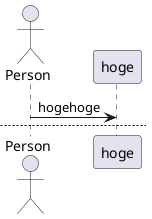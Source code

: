 @startuml
actor Person

Person -> hoge: hogehoge

newpage

Person -> hoge: hogehoge
Person -> hoge: hogehoge

newpage
Person -> hoge: hogehoge

newpage
Person -> hoge: hogehoge

newpage
Person -> hoge: hogehoge

newpage
Person -> hoge: hogehoge

newpage
Person -> hoge: hogehoge

newpage
Person -> hoge: hogehoge

newpage

@enduml